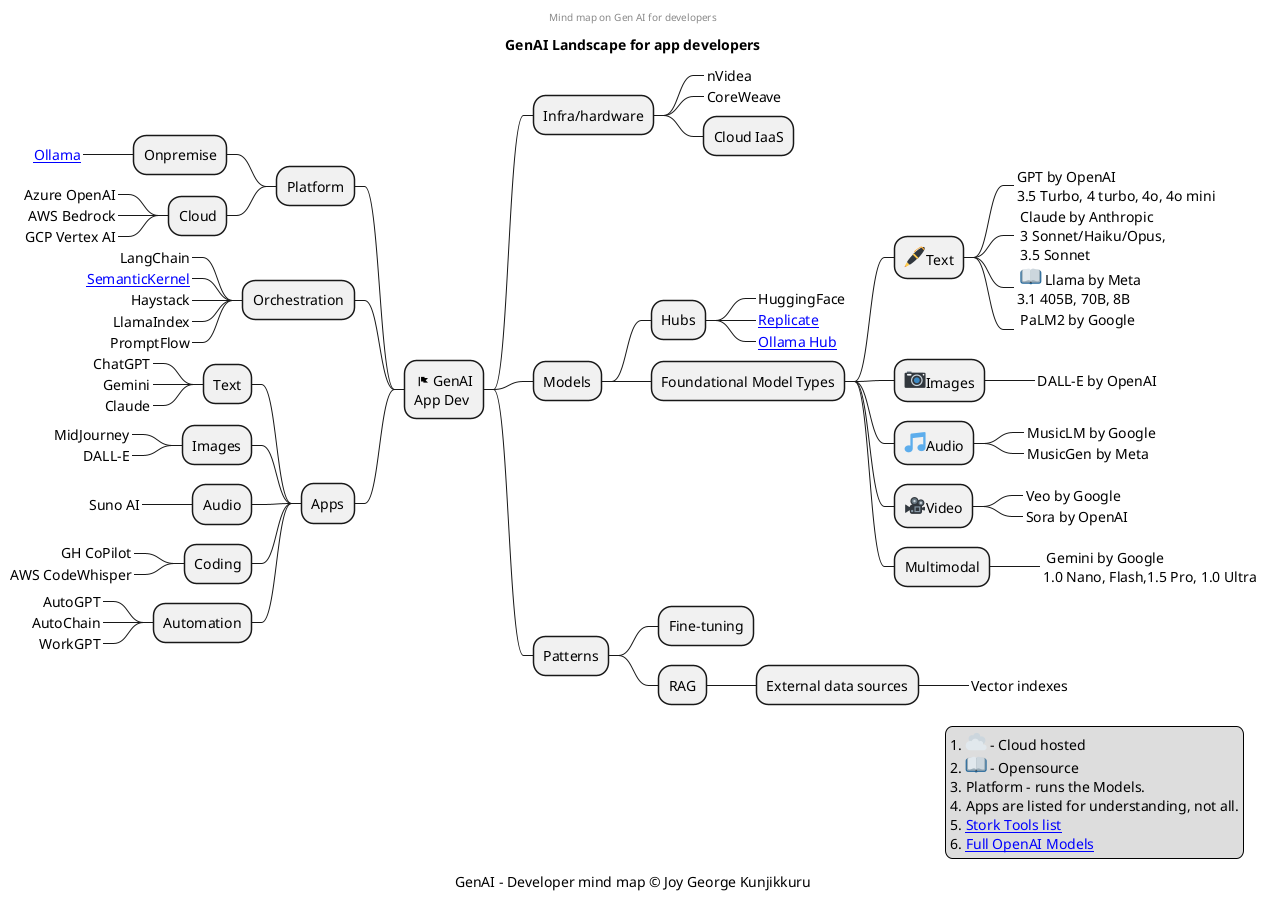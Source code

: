 @startmindmap
center header
Mind map on Gen AI for developers 
endheader
title GenAI Landscape for app developers
*: <&flag> GenAI 
App Dev;
left side
** Platform
*** Onpremise
****_ [[https://ollama.com/ Ollama]]
*** Cloud
****_ Azure OpenAI
****_ AWS Bedrock
****_ GCP Vertex AI
** Orchestration
***_ LangChain
***_ [[https://learn.microsoft.com/en-us/semantic-kernel/overview/ SemanticKernel]]
***_ Haystack
***_ LlamaIndex
***_ PromptFlow
** Apps
*** Text
****_ ChatGPT
****_ Gemini
****_ Claude
*** Images
****_ MidJourney
****_ DALL-E
*** Audio
****_ Suno AI
*** Coding
****_ GH CoPilot
****_ AWS CodeWhisper
*** Automation
****_ AutoGPT
****_ AutoChain
****_ WorkGPT

right side
** Infra/hardware
***_ nVidea
***_ CoreWeave
*** Cloud IaaS
** Models
*** Hubs
****_ HuggingFace
****_ [[https://replicate.com/ Replicate]]
****_ [[https://openwebui.com/ Ollama Hub]]
*** Foundational Model Types
**** <:pen:>Text
*****_:GPT by OpenAI
3.5 Turbo, 4 turbo, 4o, 4o mini;
*****_: Claude by Anthropic
 3 Sonnet/Haiku/Opus,
 3.5 Sonnet;
*****_: <:book:> Llama by Meta
3.1 405B, 70B, 8B ;
*****_: PaLM2 by Google
;
**** <:camera:>Images
*****_ DALL-E by OpenAI
**** <:musical_note:>Audio
*****_ MusicLM by Google
*****_ MusicGen by Meta
**** <:movie_camera:>Video
*****_ Veo by Google
*****_ Sora by OpenAI
**** Multimodal
*****_: Gemini by Google
1.0 Nano, Flash,1.5 Pro, 1.0 Ultra;
** Patterns
*** Fine-tuning
*** RAG
**** External data sources
*****_ Vector indexes

legend right
# <:cloud:> - Cloud hosted
# <:book:> - Opensource
# Platform - runs the Models.
# Apps are listed for understanding, not all.
# [[https://www.stork.ai/ Stork Tools list]]
# [[https://platform.openai.com/docs/models/models-overview Full OpenAI Models]]
endlegend

caption GenAI - Developer mind map © Joy George Kunjikkuru

@endmindmap